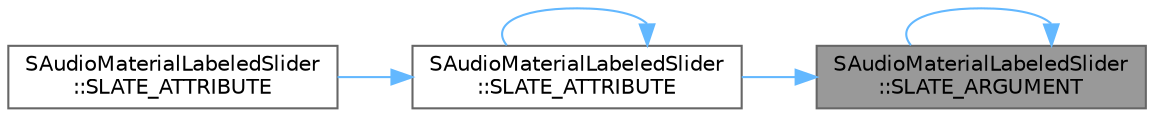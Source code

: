 digraph "SAudioMaterialLabeledSlider::SLATE_ARGUMENT"
{
 // INTERACTIVE_SVG=YES
 // LATEX_PDF_SIZE
  bgcolor="transparent";
  edge [fontname=Helvetica,fontsize=10,labelfontname=Helvetica,labelfontsize=10];
  node [fontname=Helvetica,fontsize=10,shape=box,height=0.2,width=0.4];
  rankdir="RL";
  Node1 [id="Node000001",label="SAudioMaterialLabeledSlider\l::SLATE_ARGUMENT",height=0.2,width=0.4,color="gray40", fillcolor="grey60", style="filled", fontcolor="black",tooltip="The slider's ValueType."];
  Node1 -> Node1 [id="edge1_Node000001_Node000001",dir="back",color="steelblue1",style="solid",tooltip=" "];
  Node1 -> Node2 [id="edge2_Node000001_Node000002",dir="back",color="steelblue1",style="solid",tooltip=" "];
  Node2 [id="Node000002",label="SAudioMaterialLabeledSlider\l::SLATE_ATTRIBUTE",height=0.2,width=0.4,color="grey40", fillcolor="white", style="filled",URL="$d8/d06/classSAudioMaterialLabeledSlider.html#a2a1df3c630f977ac327c2b136224f1a8",tooltip="A value representing the normalized linear (0 - 1) slider value position."];
  Node2 -> Node2 [id="edge3_Node000002_Node000002",dir="back",color="steelblue1",style="solid",tooltip=" "];
  Node2 -> Node3 [id="edge4_Node000002_Node000003",dir="back",color="steelblue1",style="solid",tooltip=" "];
  Node3 [id="Node000003",label="SAudioMaterialLabeledSlider\l::SLATE_ATTRIBUTE",height=0.2,width=0.4,color="grey40", fillcolor="white", style="filled",URL="$d8/d06/classSAudioMaterialLabeledSlider.html#a6a6f1c8244ba57f4a43ff1f5ba566f11",tooltip="When specified, use this as the slider's desired size."];
}
